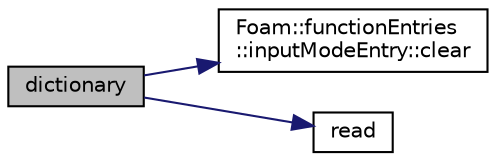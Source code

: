 digraph "dictionary"
{
  bgcolor="transparent";
  edge [fontname="Helvetica",fontsize="10",labelfontname="Helvetica",labelfontsize="10"];
  node [fontname="Helvetica",fontsize="10",shape=record];
  rankdir="LR";
  Node1 [label="dictionary",height=0.2,width=0.4,color="black", fillcolor="grey75", style="filled", fontcolor="black"];
  Node1 -> Node2 [color="midnightblue",fontsize="10",style="solid",fontname="Helvetica"];
  Node2 [label="Foam::functionEntries\l::inputModeEntry::clear",height=0.2,width=0.4,color="black",URL="$a01147.html#ac8bb3912a3ce86b15842e79d0b421204",tooltip="Reset the inputMode to default (ie, merge) "];
  Node1 -> Node3 [color="midnightblue",fontsize="10",style="solid",fontname="Helvetica"];
  Node3 [label="read",height=0.2,width=0.4,color="black",URL="$a00526.html#ab6e27a0a7953d55de8b58e77078d82b9",tooltip="Read dictionary from Istream. "];
}
